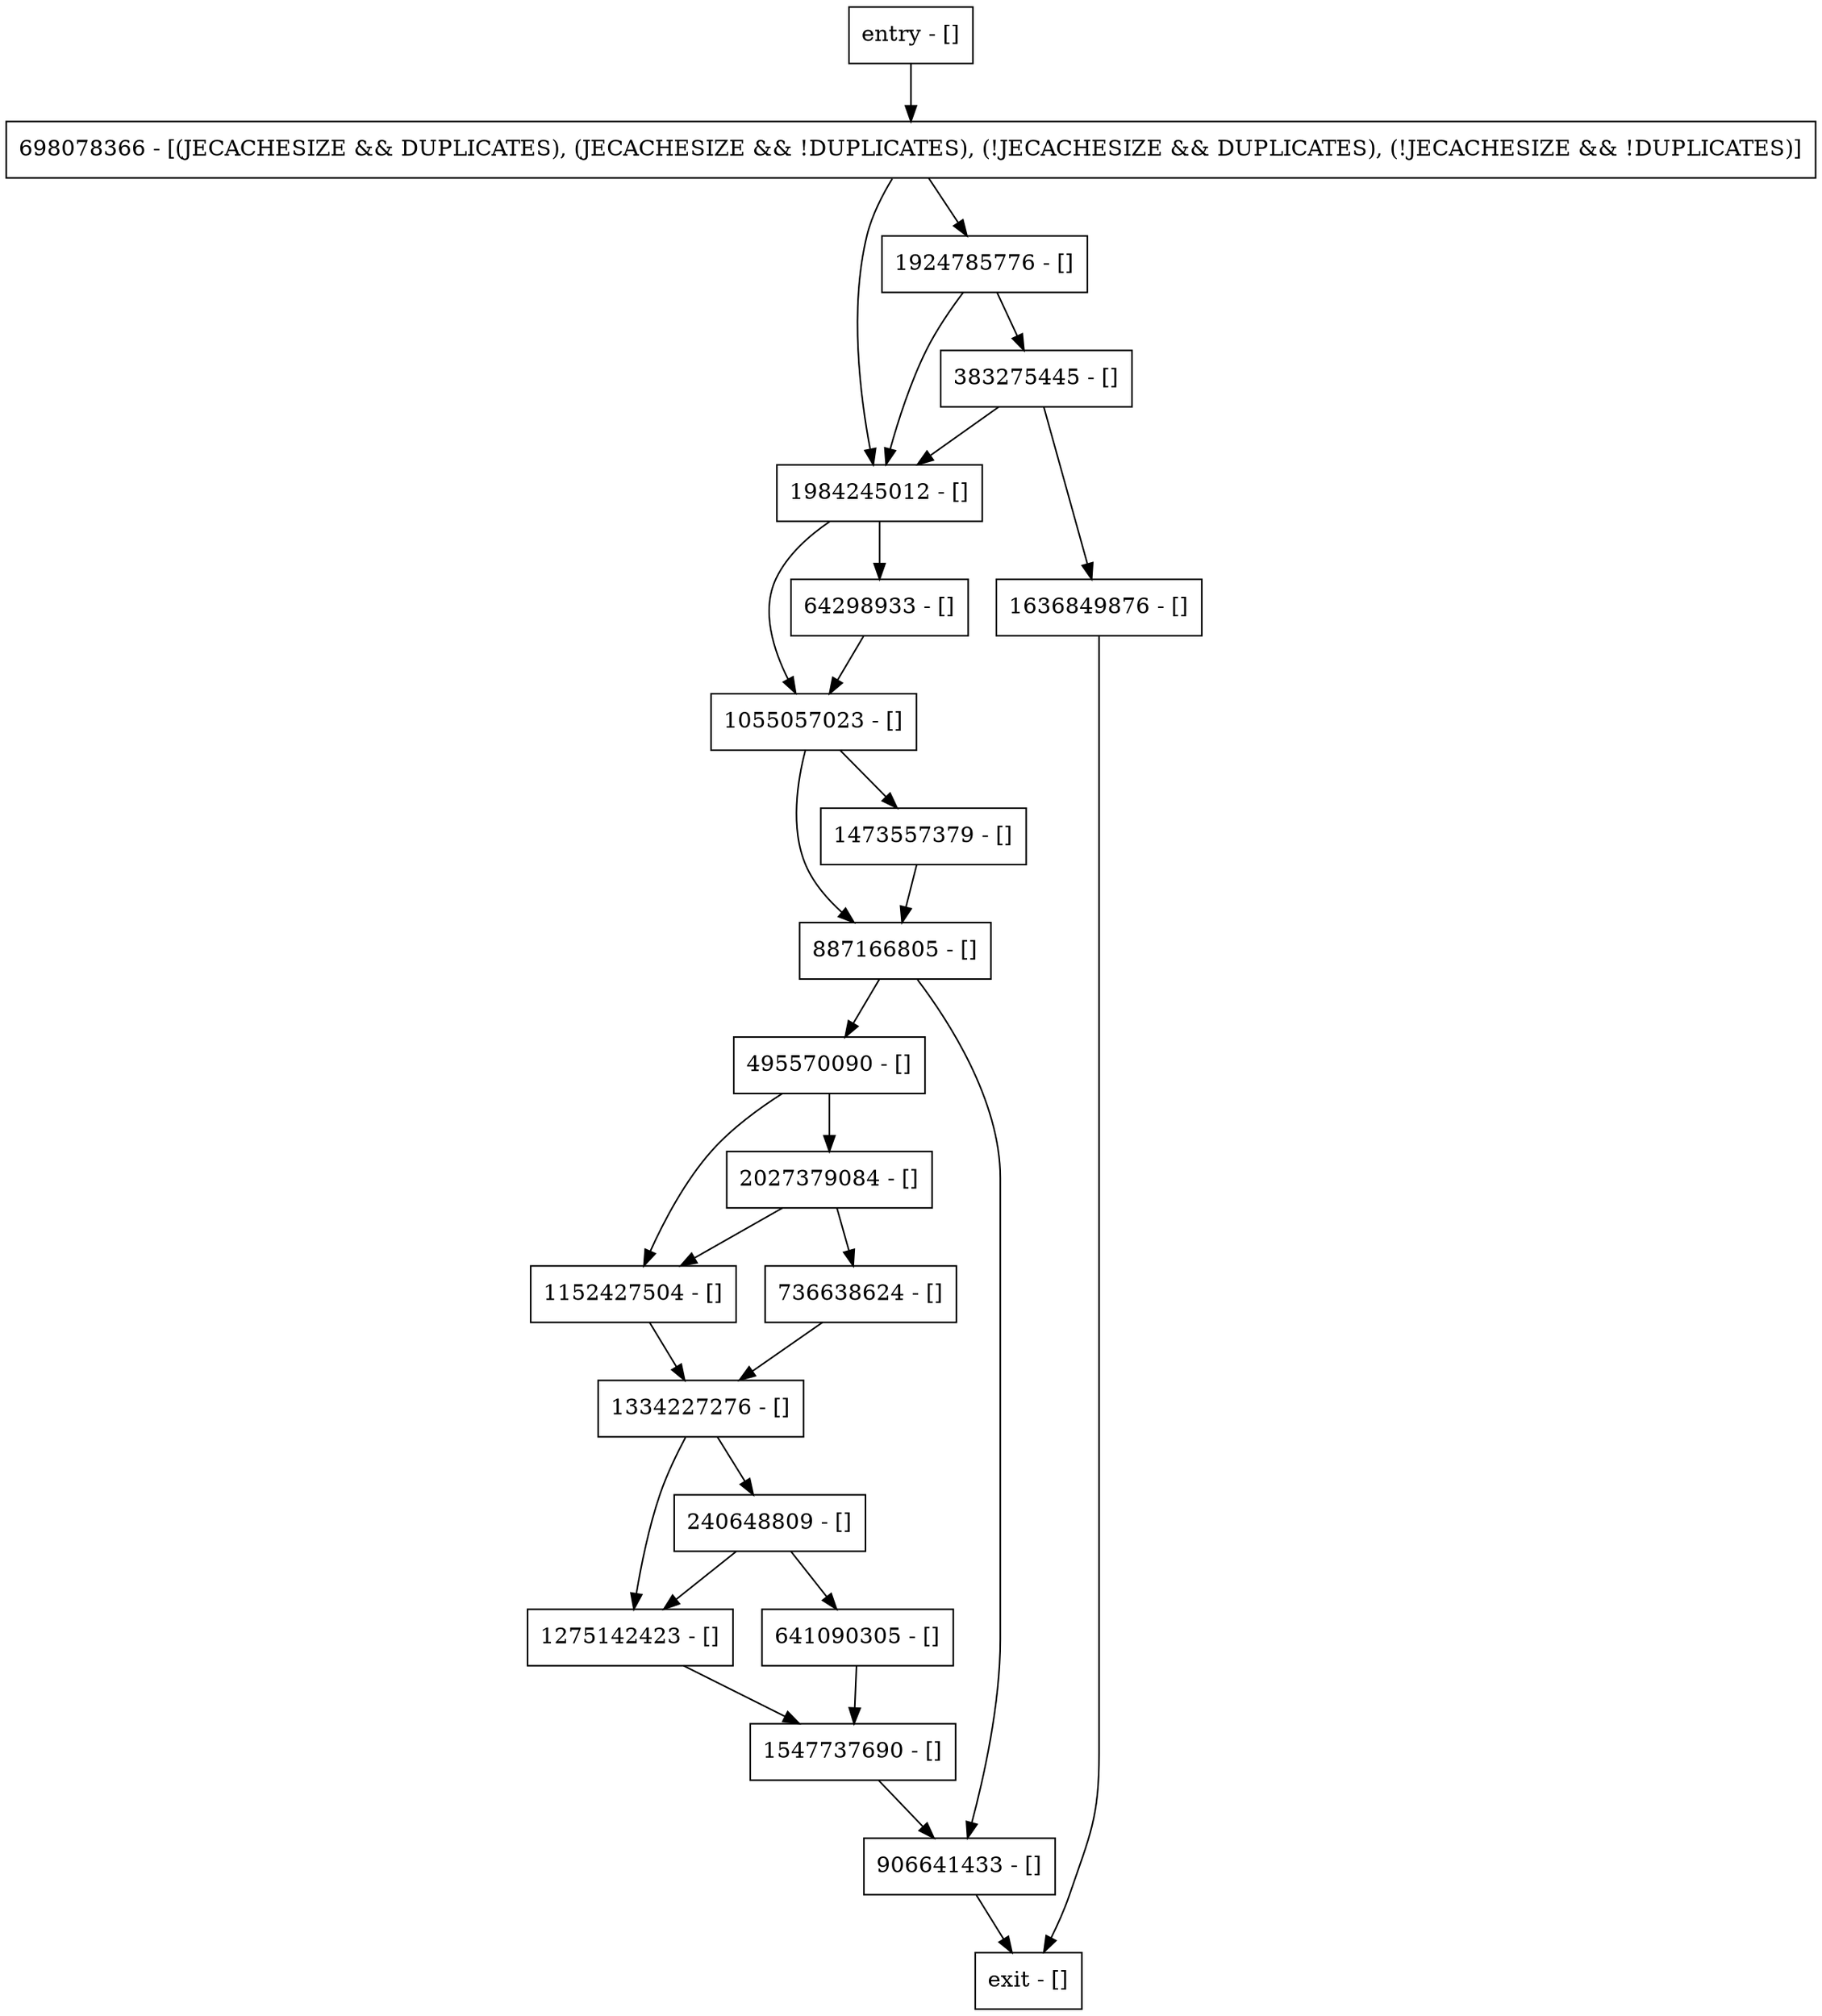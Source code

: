 digraph initWithEnvironment {
node [shape=record];
383275445 [label="383275445 - []"];
1334227276 [label="1334227276 - []"];
887166805 [label="887166805 - []"];
641090305 [label="641090305 - []"];
1055057023 [label="1055057023 - []"];
1152427504 [label="1152427504 - []"];
1547737690 [label="1547737690 - []"];
495570090 [label="495570090 - []"];
1275142423 [label="1275142423 - []"];
698078366 [label="698078366 - [(JECACHESIZE && DUPLICATES), (JECACHESIZE && !DUPLICATES), (!JECACHESIZE && DUPLICATES), (!JECACHESIZE && !DUPLICATES)]"];
entry [label="entry - []"];
exit [label="exit - []"];
1636849876 [label="1636849876 - []"];
1473557379 [label="1473557379 - []"];
64298933 [label="64298933 - []"];
240648809 [label="240648809 - []"];
736638624 [label="736638624 - []"];
1984245012 [label="1984245012 - []"];
2027379084 [label="2027379084 - []"];
1924785776 [label="1924785776 - []"];
906641433 [label="906641433 - []"];
entry;
exit;
383275445 -> 1636849876;
383275445 -> 1984245012;
1334227276 -> 240648809;
1334227276 -> 1275142423;
887166805 -> 495570090;
887166805 -> 906641433;
641090305 -> 1547737690;
1055057023 -> 887166805;
1055057023 -> 1473557379;
1152427504 -> 1334227276;
1547737690 -> 906641433;
495570090 -> 1152427504;
495570090 -> 2027379084;
1275142423 -> 1547737690;
698078366 -> 1984245012;
698078366 -> 1924785776;
entry -> 698078366;
1636849876 -> exit;
1473557379 -> 887166805;
64298933 -> 1055057023;
240648809 -> 641090305;
240648809 -> 1275142423;
736638624 -> 1334227276;
1984245012 -> 64298933;
1984245012 -> 1055057023;
2027379084 -> 1152427504;
2027379084 -> 736638624;
1924785776 -> 383275445;
1924785776 -> 1984245012;
906641433 -> exit;
}
